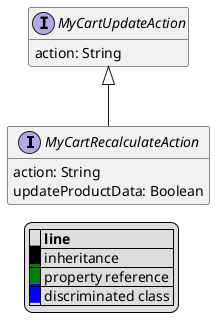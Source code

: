 @startuml

hide empty fields
hide empty methods
legend
|= |= line |
|<back:black>   </back>| inheritance |
|<back:green>   </back>| property reference |
|<back:blue>   </back>| discriminated class |
endlegend
interface MyCartRecalculateAction [[MyCartRecalculateAction.svg]] extends MyCartUpdateAction {
    action: String
    updateProductData: Boolean
}
interface MyCartUpdateAction [[MyCartUpdateAction.svg]]  {
    action: String
}





@enduml
